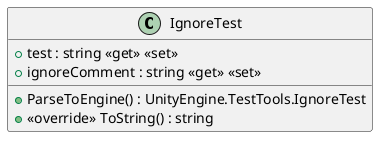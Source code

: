 @startuml
class IgnoreTest {
    + test : string <<get>> <<set>>
    + ignoreComment : string <<get>> <<set>>
    + ParseToEngine() : UnityEngine.TestTools.IgnoreTest
    + <<override>> ToString() : string
}
@enduml
